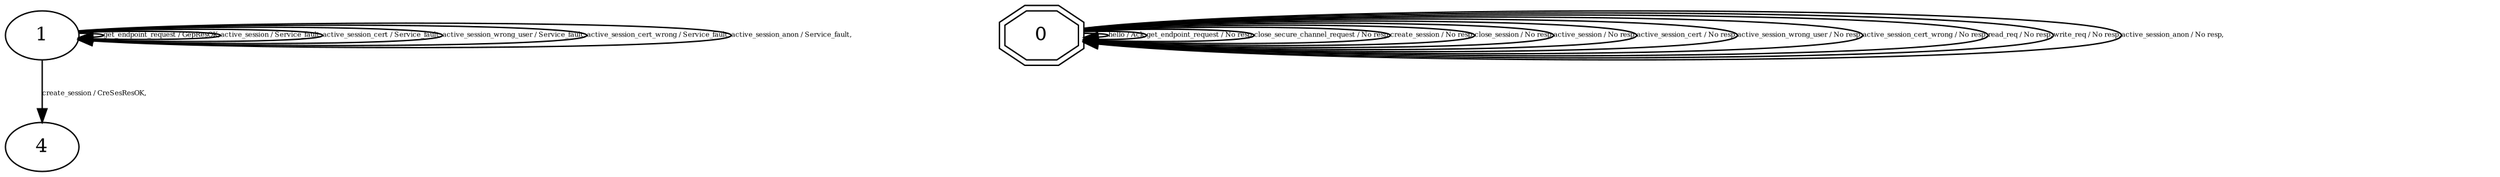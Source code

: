 digraph "Automata" { 
	 "4" [shape=ellipse,style=filled,fillcolor=white,URL="4"];
	 "1" [shape=ellipse,style=filled,fillcolor=white,URL="1"];
	 "0" [shape=doubleoctagon,style=filled,fillcolor=white,URL="0"];
	 "0"->"0" [fontsize=5,label="hello / Ack,",URL="t0"];
	 "0"->"0" [fontsize=5,label="get_endpoint_request / No resp,",URL="t3"];
	 "0"->"0" [fontsize=5,label="close_secure_channel_request / No resp,",URL="t4"];
	 "0"->"0" [fontsize=5,label="create_session / No resp,",URL="t5"];
	 "0"->"0" [fontsize=5,label="close_session / No resp,",URL="t6"];
	 "0"->"0" [fontsize=5,label="active_session / No resp,",URL="t7"];
	 "0"->"0" [fontsize=5,label="active_session_cert / No resp,",URL="t8"];
	 "0"->"0" [fontsize=5,label="active_session_wrong_user / No resp,",URL="t9"];
	 "0"->"0" [fontsize=5,label="active_session_cert_wrong / No resp,",URL="t10"];
	 "0"->"0" [fontsize=5,label="read_req / No resp,",URL="t11"];
	 "0"->"0" [fontsize=5,label="write_req / No resp,",URL="t12"];
	 "0"->"0" [fontsize=5,label="active_session_anon / No resp,",URL="t13"];
	 "1"->"4" [fontsize=5,label="create_session / CreSesResOK,",URL="t19"];
	 "1"->"1" [fontsize=5,label="get_endpoint_request / GepResOK,",URL="t17"];
	 "1"->"1" [fontsize=5,label="active_session / Service_fault,",URL="t21"];
	 "1"->"1" [fontsize=5,label="active_session_cert / Service_fault,",URL="t22"];
	 "1"->"1" [fontsize=5,label="active_session_wrong_user / Service_fault,",URL="t23"];
	 "1"->"1" [fontsize=5,label="active_session_cert_wrong / Service_fault,",URL="t24"];
	 "1"->"1" [fontsize=5,label="active_session_anon / Service_fault,",URL="t27"];
}
